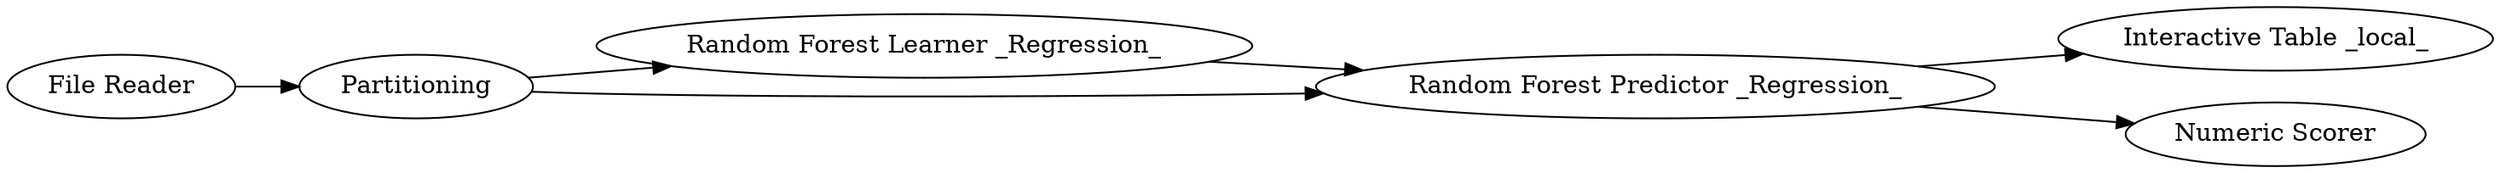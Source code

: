 digraph {
	1 [label="File Reader"]
	2 [label=Partitioning]
	9 [label="Interactive Table _local_"]
	15 [label="Random Forest Learner _Regression_"]
	16 [label="Random Forest Predictor _Regression_"]
	35 [label="Numeric Scorer"]
	1 -> 2
	2 -> 16
	2 -> 15
	15 -> 16
	16 -> 35
	16 -> 9
	rankdir=LR
}
